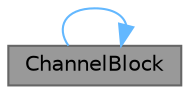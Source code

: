digraph "ChannelBlock"
{
 // LATEX_PDF_SIZE
  bgcolor="transparent";
  edge [fontname=Helvetica,fontsize=10,labelfontname=Helvetica,labelfontsize=10];
  node [fontname=Helvetica,fontsize=10,shape=box,height=0.2,width=0.4];
  rankdir="RL";
  Node1 [id="Node000001",label="ChannelBlock",height=0.2,width=0.4,color="gray40", fillcolor="grey60", style="filled", fontcolor="black",tooltip="构造函数，初始化音乐频道块界面"];
  Node1 -> Node1 [id="edge1_Node000001_Node000001",dir="back",color="steelblue1",style="solid",tooltip=" "];
}
